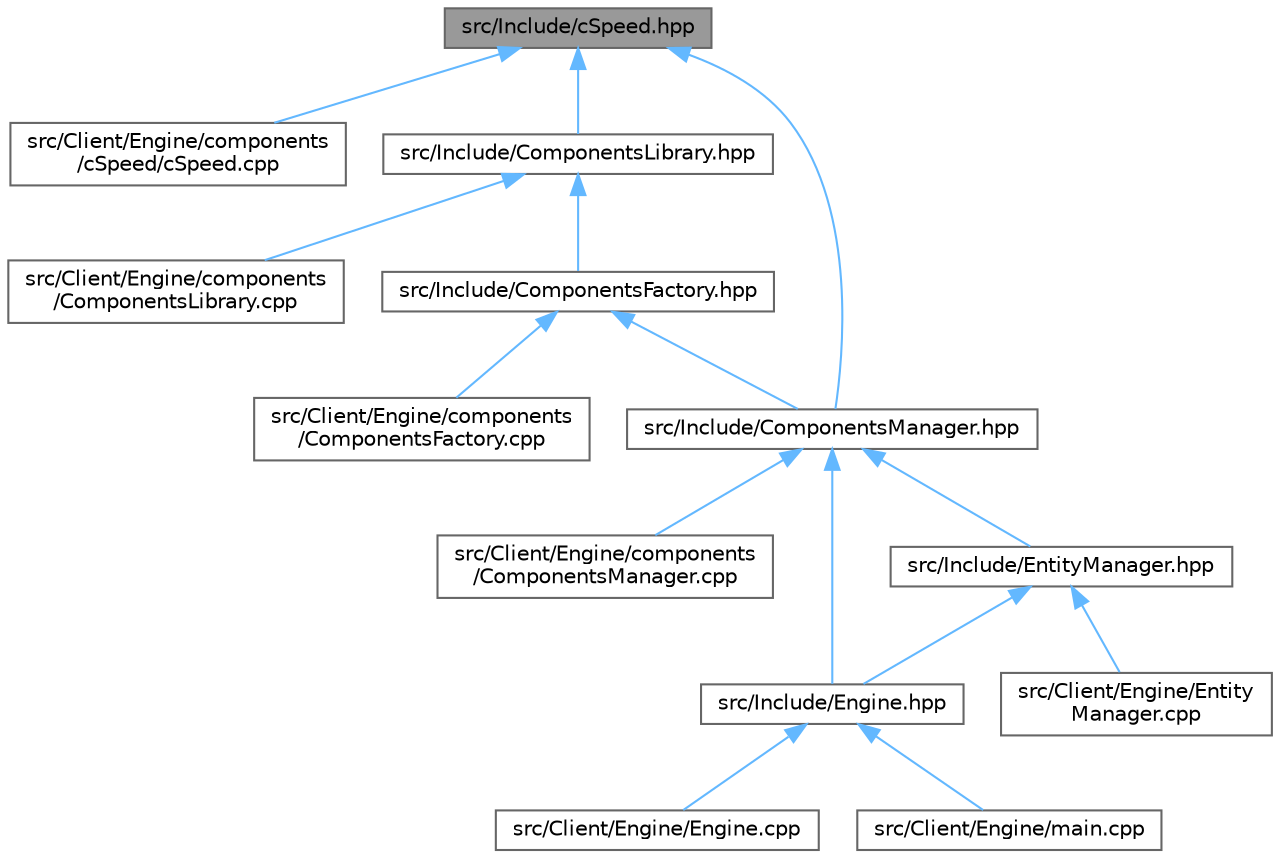 digraph "src/Include/cSpeed.hpp"
{
 // LATEX_PDF_SIZE
  bgcolor="transparent";
  edge [fontname=Helvetica,fontsize=10,labelfontname=Helvetica,labelfontsize=10];
  node [fontname=Helvetica,fontsize=10,shape=box,height=0.2,width=0.4];
  Node1 [label="src/Include/cSpeed.hpp",height=0.2,width=0.4,color="gray40", fillcolor="grey60", style="filled", fontcolor="black",tooltip=" "];
  Node1 -> Node2 [dir="back",color="steelblue1",style="solid"];
  Node2 [label="src/Client/Engine/components\l/cSpeed/cSpeed.cpp",height=0.2,width=0.4,color="grey40", fillcolor="white", style="filled",URL="$c_speed_8cpp.html",tooltip=" "];
  Node1 -> Node3 [dir="back",color="steelblue1",style="solid"];
  Node3 [label="src/Include/ComponentsLibrary.hpp",height=0.2,width=0.4,color="grey40", fillcolor="white", style="filled",URL="$_components_library_8hpp.html",tooltip=" "];
  Node3 -> Node4 [dir="back",color="steelblue1",style="solid"];
  Node4 [label="src/Client/Engine/components\l/ComponentsLibrary.cpp",height=0.2,width=0.4,color="grey40", fillcolor="white", style="filled",URL="$_components_library_8cpp.html",tooltip=" "];
  Node3 -> Node5 [dir="back",color="steelblue1",style="solid"];
  Node5 [label="src/Include/ComponentsFactory.hpp",height=0.2,width=0.4,color="grey40", fillcolor="white", style="filled",URL="$_components_factory_8hpp.html",tooltip=" "];
  Node5 -> Node6 [dir="back",color="steelblue1",style="solid"];
  Node6 [label="src/Client/Engine/components\l/ComponentsFactory.cpp",height=0.2,width=0.4,color="grey40", fillcolor="white", style="filled",URL="$_components_factory_8cpp.html",tooltip=" "];
  Node5 -> Node7 [dir="back",color="steelblue1",style="solid"];
  Node7 [label="src/Include/ComponentsManager.hpp",height=0.2,width=0.4,color="grey40", fillcolor="white", style="filled",URL="$_components_manager_8hpp.html",tooltip=" "];
  Node7 -> Node8 [dir="back",color="steelblue1",style="solid"];
  Node8 [label="src/Client/Engine/components\l/ComponentsManager.cpp",height=0.2,width=0.4,color="grey40", fillcolor="white", style="filled",URL="$_components_manager_8cpp.html",tooltip=" "];
  Node7 -> Node9 [dir="back",color="steelblue1",style="solid"];
  Node9 [label="src/Include/Engine.hpp",height=0.2,width=0.4,color="grey40", fillcolor="white", style="filled",URL="$_engine_8hpp.html",tooltip=" "];
  Node9 -> Node10 [dir="back",color="steelblue1",style="solid"];
  Node10 [label="src/Client/Engine/Engine.cpp",height=0.2,width=0.4,color="grey40", fillcolor="white", style="filled",URL="$_engine_8cpp.html",tooltip=" "];
  Node9 -> Node11 [dir="back",color="steelblue1",style="solid"];
  Node11 [label="src/Client/Engine/main.cpp",height=0.2,width=0.4,color="grey40", fillcolor="white", style="filled",URL="$_client_2_engine_2main_8cpp.html",tooltip=" "];
  Node7 -> Node12 [dir="back",color="steelblue1",style="solid"];
  Node12 [label="src/Include/EntityManager.hpp",height=0.2,width=0.4,color="grey40", fillcolor="white", style="filled",URL="$_entity_manager_8hpp.html",tooltip=" "];
  Node12 -> Node13 [dir="back",color="steelblue1",style="solid"];
  Node13 [label="src/Client/Engine/Entity\lManager.cpp",height=0.2,width=0.4,color="grey40", fillcolor="white", style="filled",URL="$_entity_manager_8cpp.html",tooltip=" "];
  Node12 -> Node9 [dir="back",color="steelblue1",style="solid"];
  Node1 -> Node7 [dir="back",color="steelblue1",style="solid"];
}
